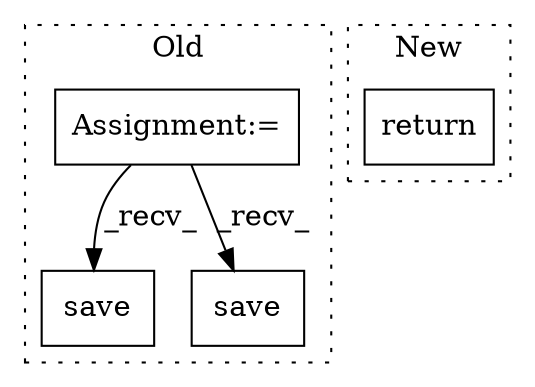digraph G {
subgraph cluster0 {
1 [label="save" a="32" s="810" l="6" shape="box"];
3 [label="Assignment:=" a="7" s="776" l="1" shape="box"];
4 [label="save" a="32" s="1156" l="6" shape="box"];
label = "Old";
style="dotted";
}
subgraph cluster1 {
2 [label="return" a="41" s="3790" l="7" shape="box"];
label = "New";
style="dotted";
}
3 -> 1 [label="_recv_"];
3 -> 4 [label="_recv_"];
}
